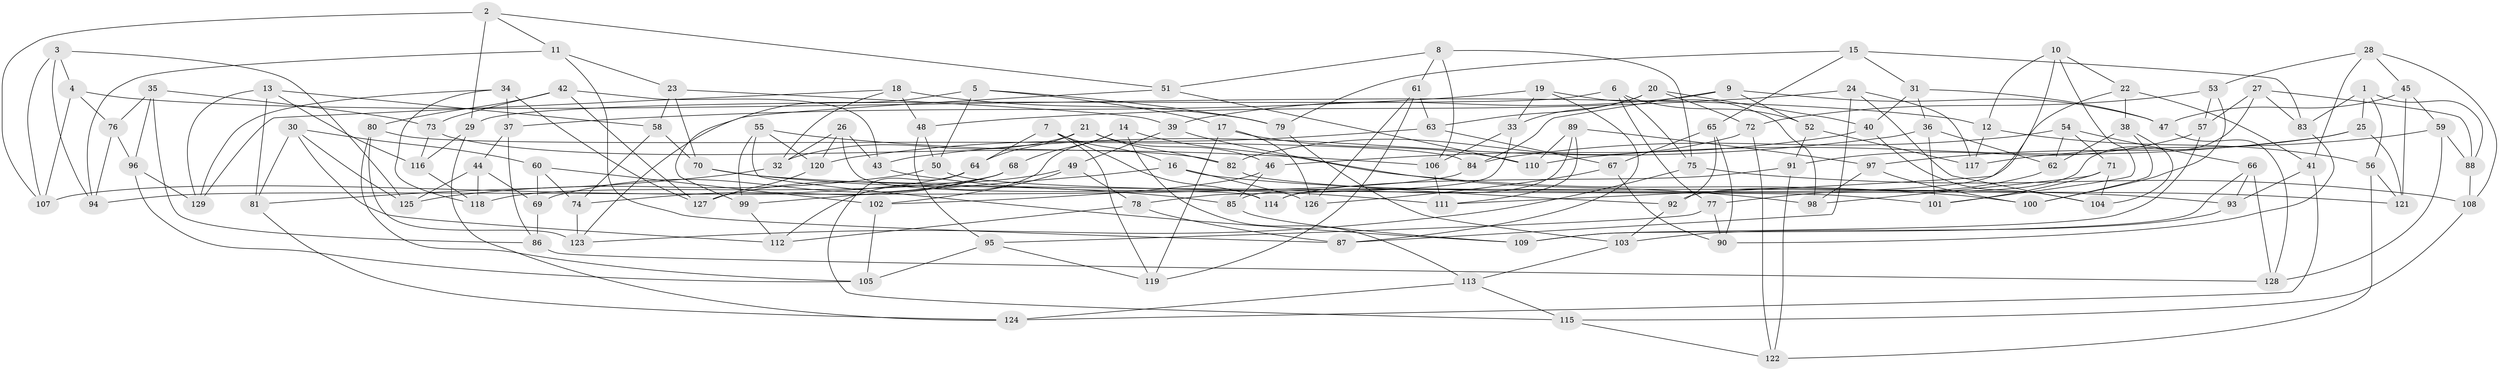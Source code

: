 // Generated by graph-tools (version 1.1) at 2025/16/03/09/25 04:16:12]
// undirected, 129 vertices, 258 edges
graph export_dot {
graph [start="1"]
  node [color=gray90,style=filled];
  1;
  2;
  3;
  4;
  5;
  6;
  7;
  8;
  9;
  10;
  11;
  12;
  13;
  14;
  15;
  16;
  17;
  18;
  19;
  20;
  21;
  22;
  23;
  24;
  25;
  26;
  27;
  28;
  29;
  30;
  31;
  32;
  33;
  34;
  35;
  36;
  37;
  38;
  39;
  40;
  41;
  42;
  43;
  44;
  45;
  46;
  47;
  48;
  49;
  50;
  51;
  52;
  53;
  54;
  55;
  56;
  57;
  58;
  59;
  60;
  61;
  62;
  63;
  64;
  65;
  66;
  67;
  68;
  69;
  70;
  71;
  72;
  73;
  74;
  75;
  76;
  77;
  78;
  79;
  80;
  81;
  82;
  83;
  84;
  85;
  86;
  87;
  88;
  89;
  90;
  91;
  92;
  93;
  94;
  95;
  96;
  97;
  98;
  99;
  100;
  101;
  102;
  103;
  104;
  105;
  106;
  107;
  108;
  109;
  110;
  111;
  112;
  113;
  114;
  115;
  116;
  117;
  118;
  119;
  120;
  121;
  122;
  123;
  124;
  125;
  126;
  127;
  128;
  129;
  1 -- 25;
  1 -- 88;
  1 -- 83;
  1 -- 56;
  2 -- 107;
  2 -- 11;
  2 -- 51;
  2 -- 29;
  3 -- 125;
  3 -- 4;
  3 -- 94;
  3 -- 107;
  4 -- 76;
  4 -- 12;
  4 -- 107;
  5 -- 99;
  5 -- 17;
  5 -- 50;
  5 -- 79;
  6 -- 29;
  6 -- 52;
  6 -- 75;
  6 -- 77;
  7 -- 114;
  7 -- 64;
  7 -- 16;
  7 -- 119;
  8 -- 106;
  8 -- 61;
  8 -- 75;
  8 -- 51;
  9 -- 39;
  9 -- 47;
  9 -- 84;
  9 -- 52;
  10 -- 101;
  10 -- 111;
  10 -- 22;
  10 -- 12;
  11 -- 94;
  11 -- 87;
  11 -- 23;
  12 -- 117;
  12 -- 56;
  13 -- 129;
  13 -- 116;
  13 -- 58;
  13 -- 81;
  14 -- 112;
  14 -- 68;
  14 -- 113;
  14 -- 100;
  15 -- 31;
  15 -- 83;
  15 -- 65;
  15 -- 79;
  16 -- 121;
  16 -- 126;
  16 -- 99;
  17 -- 119;
  17 -- 126;
  17 -- 110;
  18 -- 32;
  18 -- 48;
  18 -- 129;
  18 -- 79;
  19 -- 98;
  19 -- 87;
  19 -- 33;
  19 -- 37;
  20 -- 33;
  20 -- 40;
  20 -- 72;
  20 -- 63;
  21 -- 32;
  21 -- 46;
  21 -- 64;
  21 -- 82;
  22 -- 38;
  22 -- 41;
  22 -- 85;
  23 -- 70;
  23 -- 58;
  23 -- 39;
  24 -- 48;
  24 -- 87;
  24 -- 104;
  24 -- 117;
  25 -- 121;
  25 -- 110;
  25 -- 97;
  26 -- 114;
  26 -- 120;
  26 -- 32;
  26 -- 43;
  27 -- 88;
  27 -- 57;
  27 -- 92;
  27 -- 83;
  28 -- 108;
  28 -- 41;
  28 -- 53;
  28 -- 45;
  29 -- 116;
  29 -- 124;
  30 -- 60;
  30 -- 112;
  30 -- 81;
  30 -- 125;
  31 -- 47;
  31 -- 36;
  31 -- 40;
  32 -- 81;
  33 -- 106;
  33 -- 78;
  34 -- 129;
  34 -- 118;
  34 -- 37;
  34 -- 127;
  35 -- 76;
  35 -- 96;
  35 -- 73;
  35 -- 86;
  36 -- 43;
  36 -- 101;
  36 -- 62;
  37 -- 44;
  37 -- 86;
  38 -- 62;
  38 -- 104;
  38 -- 100;
  39 -- 49;
  39 -- 98;
  40 -- 46;
  40 -- 104;
  41 -- 93;
  41 -- 124;
  42 -- 73;
  42 -- 127;
  42 -- 80;
  42 -- 43;
  43 -- 111;
  44 -- 69;
  44 -- 118;
  44 -- 125;
  45 -- 121;
  45 -- 47;
  45 -- 59;
  46 -- 102;
  46 -- 85;
  47 -- 128;
  48 -- 95;
  48 -- 50;
  49 -- 78;
  49 -- 102;
  49 -- 127;
  50 -- 101;
  50 -- 125;
  51 -- 110;
  51 -- 123;
  52 -- 117;
  52 -- 91;
  53 -- 100;
  53 -- 57;
  53 -- 72;
  54 -- 84;
  54 -- 66;
  54 -- 71;
  54 -- 62;
  55 -- 120;
  55 -- 109;
  55 -- 99;
  55 -- 106;
  56 -- 122;
  56 -- 121;
  57 -- 91;
  57 -- 109;
  58 -- 70;
  58 -- 74;
  59 -- 128;
  59 -- 88;
  59 -- 117;
  60 -- 74;
  60 -- 102;
  60 -- 69;
  61 -- 119;
  61 -- 126;
  61 -- 63;
  62 -- 77;
  63 -- 67;
  63 -- 120;
  64 -- 107;
  64 -- 115;
  65 -- 92;
  65 -- 67;
  65 -- 90;
  66 -- 128;
  66 -- 109;
  66 -- 93;
  67 -- 126;
  67 -- 90;
  68 -- 118;
  68 -- 69;
  68 -- 74;
  69 -- 86;
  70 -- 85;
  70 -- 93;
  71 -- 98;
  71 -- 104;
  71 -- 101;
  72 -- 122;
  72 -- 82;
  73 -- 82;
  73 -- 116;
  74 -- 123;
  75 -- 108;
  75 -- 123;
  76 -- 94;
  76 -- 96;
  77 -- 95;
  77 -- 90;
  78 -- 87;
  78 -- 112;
  79 -- 103;
  80 -- 123;
  80 -- 105;
  80 -- 84;
  81 -- 124;
  82 -- 92;
  83 -- 90;
  84 -- 94;
  85 -- 109;
  86 -- 128;
  88 -- 108;
  89 -- 97;
  89 -- 114;
  89 -- 111;
  89 -- 110;
  91 -- 114;
  91 -- 122;
  92 -- 103;
  93 -- 103;
  95 -- 105;
  95 -- 119;
  96 -- 105;
  96 -- 129;
  97 -- 100;
  97 -- 98;
  99 -- 112;
  102 -- 105;
  103 -- 113;
  106 -- 111;
  108 -- 115;
  113 -- 115;
  113 -- 124;
  115 -- 122;
  116 -- 118;
  120 -- 127;
}
